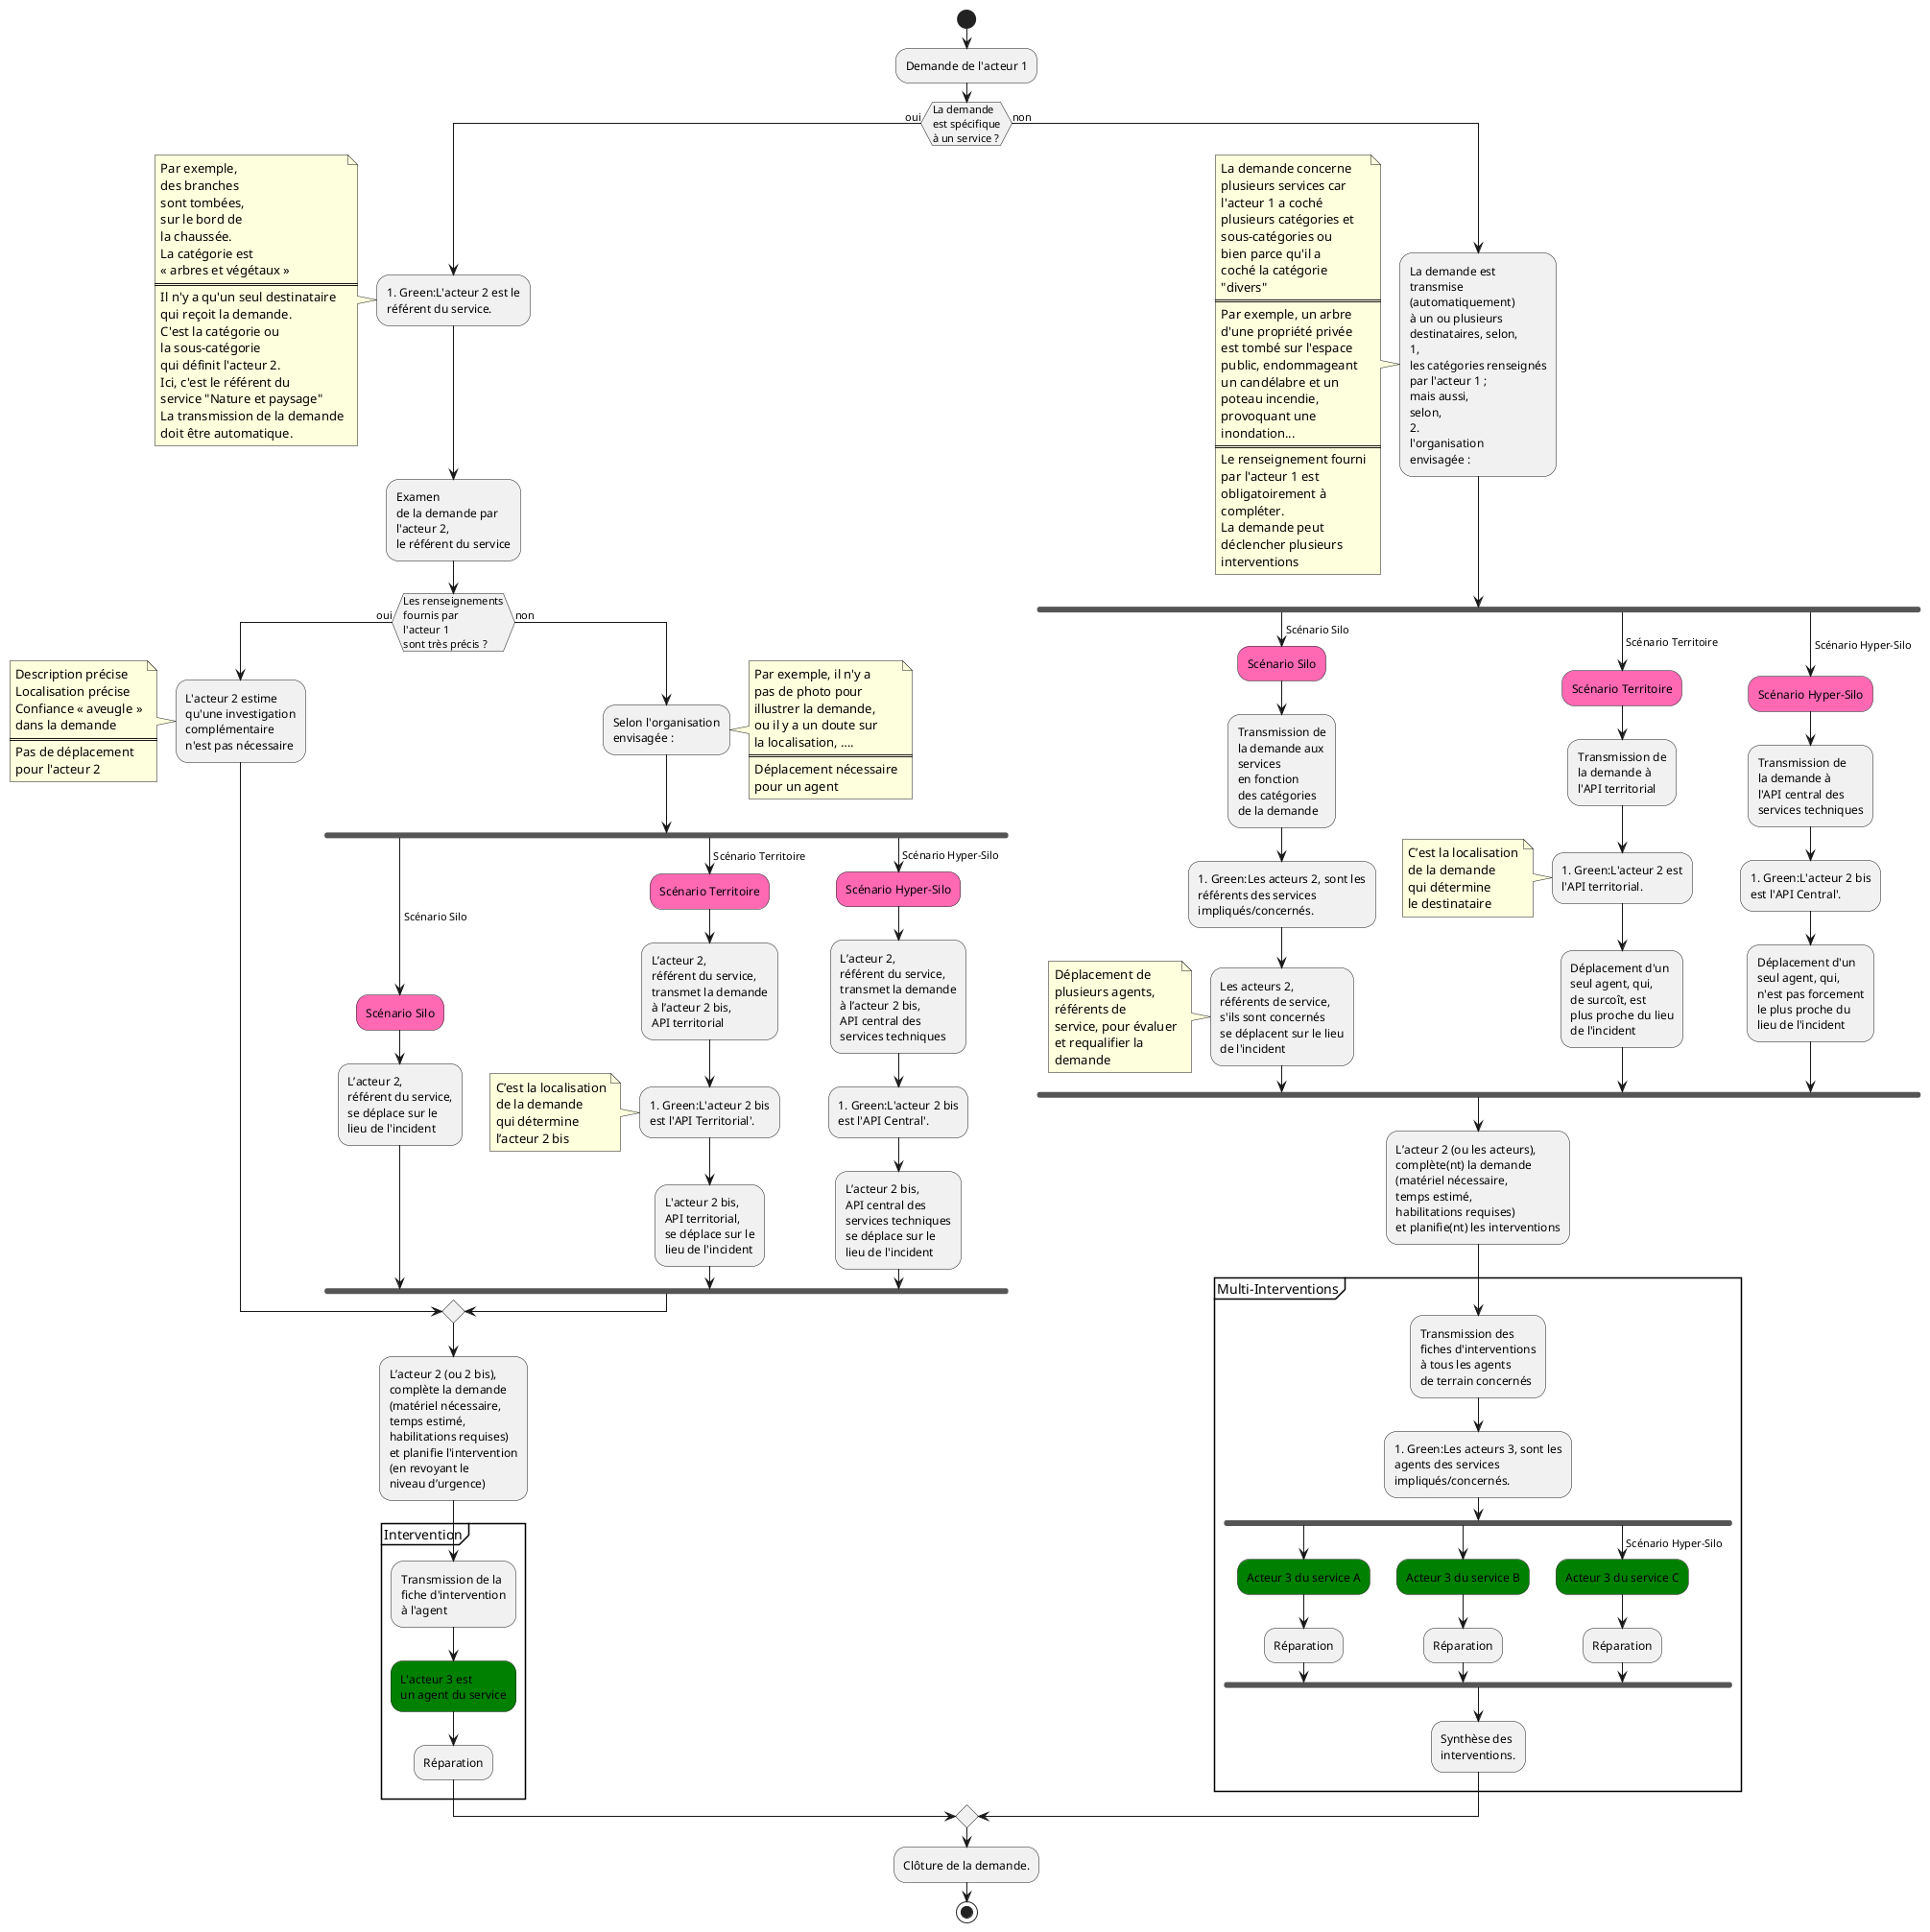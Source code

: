 @startuml
'actor :Acteur 1\nLe Demandeur:
'actor :Acteur 2\nL'Instructeur\nLe Planificateur:
'actor :Acteur 3\nL'Intervenant:
'actor :Acteur 4\nLe Rapporteur\nL'Auditeur:

start
:Demande de l'acteur 1;

'partition Préparation {

if (La demande\nest spécifique\nà un service ?) then (oui)
  :#Green:L'acteur 2 est le\nréférent du service.;
  note
    Par exemple,
    des branches
    sont tombées,
    sur le bord de
    la chaussée.
    La catégorie est
    « arbres et végétaux »
    =====
    Il n'y a qu'un seul destinataire
    qui reçoit la demande.
    C'est la catégorie ou
    la sous-catégorie
    qui définit l'acteur 2.
    Ici, c'est le référent du
    service "Nature et paysage"
    La transmission de la demande
    doit être automatique.
  end note
  :Examen\nde la demande par\nl'acteur 2,\nle référent du service;
  if (Les renseignements\nfournis par\nl'acteur 1\nsont très précis ?) then (oui)
    :L'acteur 2 estime\nqu'une investigation\ncomplémentaire\nn'est pas nécessaire;
    note
      Description précise
      Localisation précise
      Confiance « aveugle »
      dans la demande
      =====
      Pas de déplacement
      pour l'acteur 2
    end note


  else (non)
    :Selon l'organisation\nenvisagée :;
    note right
      Par exemple, il n'y a
      pas de photo pour
      illustrer la demande,
      ou il y a un doute sur
      la localisation, ….
      =====
      Déplacement nécessaire
      pour un agent
    end note
    fork
      -> Scénario Silo;
      #HotPink:Scénario Silo;
      :L’acteur 2,\nréférent du service,\nse déplace sur le\nlieu de l'incident;
    fork again
      -> Scénario Territoire;
      #HotPink:Scénario Territoire;
      :L’acteur 2,\nréférent du service,\ntransmet la demande\nà l’acteur 2 bis,\nAPI territorial;
      :#Green:L'acteur 2 bis\nest l'API Territorial'.;
      note
        C’est la localisation
        de la demande
        qui détermine
        l’acteur 2 bis
      end note
      :L'acteur 2 bis,\nAPI territorial,\nse déplace sur le\nlieu de l'incident;
    fork again
      -> Scénario Hyper-Silo;
      #HotPink:Scénario Hyper-Silo;
      :L’acteur 2,\nréférent du service,\ntransmet la demande\nà l’acteur 2 bis,\nAPI central des\nservices techniques;
      :#Green:L'acteur 2 bis\nest l'API Central'.;
      :L’acteur 2 bis,\nAPI central des\nservices techniques\nse déplace sur le\nlieu de l'incident;
    end fork

  endif
  :L’acteur 2 (ou 2 bis),\ncomplète la demande\n(matériel nécessaire,\ntemps estimé,\nhabilitations requises)\net planifie l'intervention\n(en revoyant le\nniveau d’urgence);
  partition Intervention {
    :Transmission de la\nfiche d'intervention\nà l'agent;
    #Green:L'acteur 3 est\nun agent du service;
    :Réparation;
    ':Clôture de la demande.;
  }

else (non)
  :La demande est\ntransmise\n(automatiquement)\nà un ou plusieurs\ndestinataires, selon,\n1,\nles catégories renseignés\npar l'acteur 1 ;\nmais aussi,\nselon,\n2.\nl'organisation\nenvisagée :;

  note
    La demande concerne
    plusieurs services car
    l'acteur 1 a coché
    plusieurs catégories et
    sous-catégories ou
    bien parce qu'il a
    coché la catégorie
    "divers"
    =====
    Par exemple, un arbre
    d'une propriété privée
    est tombé sur l'espace
    public, endommageant
    un candélabre et un
    poteau incendie,
    provoquant une
    inondation...
    =====
    Le renseignement fourni
    par l'acteur 1 est
    obligatoirement à
    compléter.
    La demande peut
    déclencher plusieurs
    interventions
  end note

  fork
    -> Scénario Silo;
    #HotPink:Scénario Silo;
    :Transmission de\nla demande aux\nservices\nen fonction\ndes catégories\nde la demande;
    :#Green:Les acteurs 2, sont les\nréférents des services\nimpliqués/concernés.;
    :Les acteurs 2,\nréférents de service,\ns'ils sont concernés\nse déplacent sur le lieu\nde l'incident;
    note
      Déplacement de
      plusieurs agents,
      référents de
      service, pour évaluer
      et requalifier la
      demande
    end note
  fork again
    -> Scénario Territoire;
    #HotPink:Scénario Territoire;
    :Transmission de\nla demande à\nl'API territorial;
    :#Green:L'acteur 2 est\nl'API territorial.;
    note
      C’est la localisation
      de la demande
      qui détermine
      le destinataire
    end note
    :Déplacement d'un
    seul agent, qui,
    de surcoît, est
    plus proche du lieu
    de l'incident;
  fork again
    -> Scénario Hyper-Silo;
    #HotPink:Scénario Hyper-Silo;
    :Transmission de\nla demande à\nl'API central des\nservices techniques;
    :#Green:L'acteur 2 bis\nest l'API Central'.;
    :Déplacement d'un
    seul agent, qui,
    n'est pas forcement
    le plus proche du
    lieu de l'incident;
  end fork
  :L’acteur 2 (ou les acteurs),\ncomplète(nt) la demande\n(matériel nécessaire,\ntemps estimé,\nhabilitations requises)\net planifie(nt) les interventions;
  partition Multi-Interventions {
  :Transmission des\nfiches d'interventions\nà tous les agents\nde terrain concernés;
  :#Green:Les acteurs 3, sont les\nagents des services\nimpliqués/concernés.;
  fork
    #Green:Acteur 3 du service A;
    :Réparation;
  fork again
    #Green:Acteur 3 du service B;
    :Réparation;
  fork again
    -> Scénario Hyper-Silo;
    #Green:Acteur 3 du service C;
    :Réparation;
  end fork
  :Synthèse des\ninterventions.;
  ':Clôture de la demande.;

  }
endif
'}

:Clôture de la demande.;
stop
@enduml
